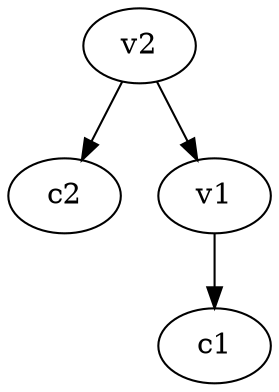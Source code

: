 strict digraph  {
c1;
c2;
v1;
v2;
v1 -> c1  [weight=1];
v2 -> c2  [weight=1];
v2 -> v1  [weight=1];
}
